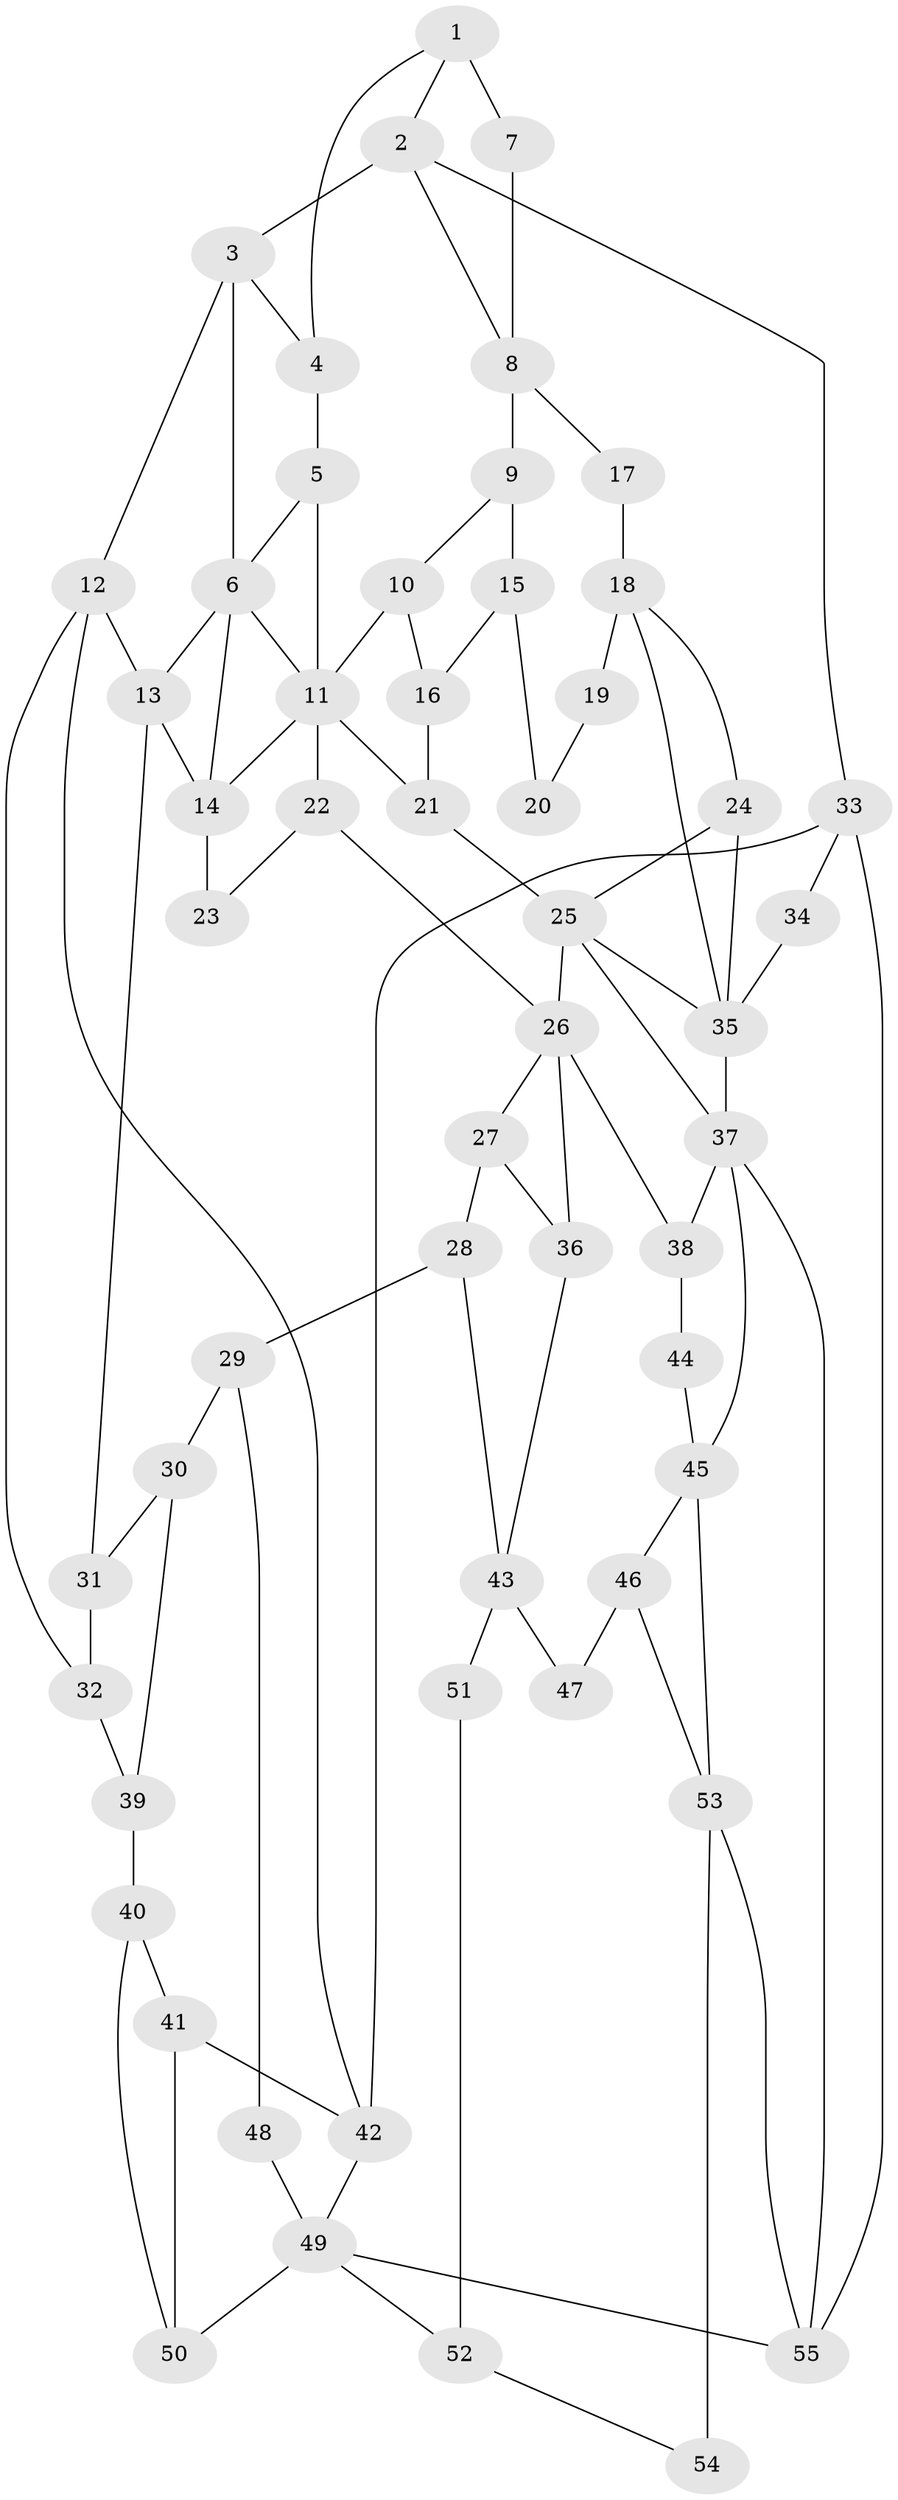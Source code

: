 // original degree distribution, {3: 0.027522935779816515, 6: 0.26605504587155965, 4: 0.27522935779816515, 5: 0.43119266055045874}
// Generated by graph-tools (version 1.1) at 2025/38/03/09/25 02:38:43]
// undirected, 55 vertices, 91 edges
graph export_dot {
graph [start="1"]
  node [color=gray90,style=filled];
  1;
  2;
  3;
  4;
  5;
  6;
  7;
  8;
  9;
  10;
  11;
  12;
  13;
  14;
  15;
  16;
  17;
  18;
  19;
  20;
  21;
  22;
  23;
  24;
  25;
  26;
  27;
  28;
  29;
  30;
  31;
  32;
  33;
  34;
  35;
  36;
  37;
  38;
  39;
  40;
  41;
  42;
  43;
  44;
  45;
  46;
  47;
  48;
  49;
  50;
  51;
  52;
  53;
  54;
  55;
  1 -- 2 [weight=1.0];
  1 -- 4 [weight=1.0];
  1 -- 7 [weight=2.0];
  2 -- 3 [weight=1.0];
  2 -- 8 [weight=1.0];
  2 -- 33 [weight=1.0];
  3 -- 4 [weight=1.0];
  3 -- 6 [weight=1.0];
  3 -- 12 [weight=1.0];
  4 -- 5 [weight=2.0];
  5 -- 6 [weight=1.0];
  5 -- 11 [weight=1.0];
  6 -- 11 [weight=1.0];
  6 -- 13 [weight=1.0];
  6 -- 14 [weight=1.0];
  7 -- 8 [weight=1.0];
  8 -- 9 [weight=2.0];
  8 -- 17 [weight=2.0];
  9 -- 10 [weight=1.0];
  9 -- 15 [weight=2.0];
  10 -- 11 [weight=1.0];
  10 -- 16 [weight=1.0];
  11 -- 14 [weight=1.0];
  11 -- 21 [weight=1.0];
  11 -- 22 [weight=1.0];
  12 -- 13 [weight=1.0];
  12 -- 32 [weight=1.0];
  12 -- 42 [weight=1.0];
  13 -- 14 [weight=2.0];
  13 -- 31 [weight=1.0];
  14 -- 23 [weight=2.0];
  15 -- 16 [weight=2.0];
  15 -- 20 [weight=2.0];
  16 -- 21 [weight=2.0];
  17 -- 18 [weight=1.0];
  18 -- 19 [weight=2.0];
  18 -- 24 [weight=1.0];
  18 -- 35 [weight=1.0];
  19 -- 20 [weight=1.0];
  21 -- 25 [weight=2.0];
  22 -- 23 [weight=1.0];
  22 -- 26 [weight=1.0];
  24 -- 25 [weight=1.0];
  24 -- 35 [weight=1.0];
  25 -- 26 [weight=1.0];
  25 -- 35 [weight=1.0];
  25 -- 37 [weight=1.0];
  26 -- 27 [weight=1.0];
  26 -- 36 [weight=1.0];
  26 -- 38 [weight=1.0];
  27 -- 28 [weight=1.0];
  27 -- 36 [weight=1.0];
  28 -- 29 [weight=1.0];
  28 -- 43 [weight=1.0];
  29 -- 30 [weight=1.0];
  29 -- 48 [weight=1.0];
  30 -- 31 [weight=1.0];
  30 -- 39 [weight=1.0];
  31 -- 32 [weight=1.0];
  32 -- 39 [weight=1.0];
  33 -- 34 [weight=1.0];
  33 -- 42 [weight=1.0];
  33 -- 55 [weight=1.0];
  34 -- 35 [weight=2.0];
  35 -- 37 [weight=1.0];
  36 -- 43 [weight=1.0];
  37 -- 38 [weight=1.0];
  37 -- 45 [weight=1.0];
  37 -- 55 [weight=1.0];
  38 -- 44 [weight=1.0];
  39 -- 40 [weight=3.0];
  40 -- 41 [weight=1.0];
  40 -- 50 [weight=1.0];
  41 -- 42 [weight=1.0];
  41 -- 50 [weight=1.0];
  42 -- 49 [weight=1.0];
  43 -- 47 [weight=2.0];
  43 -- 51 [weight=2.0];
  44 -- 45 [weight=2.0];
  45 -- 46 [weight=1.0];
  45 -- 53 [weight=2.0];
  46 -- 47 [weight=1.0];
  46 -- 53 [weight=1.0];
  48 -- 49 [weight=2.0];
  49 -- 50 [weight=1.0];
  49 -- 52 [weight=1.0];
  49 -- 55 [weight=1.0];
  51 -- 52 [weight=1.0];
  52 -- 54 [weight=1.0];
  53 -- 54 [weight=2.0];
  53 -- 55 [weight=1.0];
}
